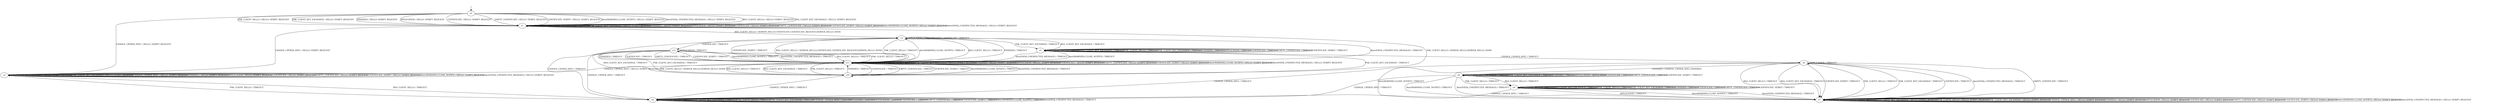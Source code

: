 digraph h3 {
s0 [label="s0"];
s1 [label="s1"];
s2 [label="s2"];
s3 [label="s3"];
s4 [label="s4"];
s10 [label="s10"];
s5 [label="s5"];
s11 [label="s11"];
s12 [label="s12"];
s6 [label="s6"];
s7 [label="s7"];
s8 [label="s8"];
s9 [label="s9"];
s0 -> s1 [label="RSA_CLIENT_HELLO / HELLO_VERIFY_REQUEST"];
s0 -> s1 [label="RSA_CLIENT_KEY_EXCHANGE / HELLO_VERIFY_REQUEST"];
s0 -> s1 [label="PSK_CLIENT_HELLO / HELLO_VERIFY_REQUEST"];
s0 -> s1 [label="PSK_CLIENT_KEY_EXCHANGE / HELLO_VERIFY_REQUEST"];
s0 -> s2 [label="CHANGE_CIPHER_SPEC / HELLO_VERIFY_REQUEST"];
s0 -> s1 [label="FINISHED / HELLO_VERIFY_REQUEST"];
s0 -> s1 [label="APPLICATION / HELLO_VERIFY_REQUEST"];
s0 -> s1 [label="CERTIFICATE / HELLO_VERIFY_REQUEST"];
s0 -> s1 [label="EMPTY_CERTIFICATE / HELLO_VERIFY_REQUEST"];
s0 -> s1 [label="CERTIFICATE_VERIFY / HELLO_VERIFY_REQUEST"];
s0 -> s1 [label="Alert(WARNING,CLOSE_NOTIFY) / HELLO_VERIFY_REQUEST"];
s0 -> s1 [label="Alert(FATAL,UNEXPECTED_MESSAGE) / HELLO_VERIFY_REQUEST"];
s1 -> s3 [label="RSA_CLIENT_HELLO / SERVER_HELLO,CERTIFICATE,CERTIFICATE_REQUEST,SERVER_HELLO_DONE"];
s1 -> s1 [label="RSA_CLIENT_KEY_EXCHANGE / HELLO_VERIFY_REQUEST"];
s1 -> s10 [label="PSK_CLIENT_HELLO / SERVER_HELLO,SERVER_HELLO_DONE"];
s1 -> s1 [label="PSK_CLIENT_KEY_EXCHANGE / HELLO_VERIFY_REQUEST"];
s1 -> s2 [label="CHANGE_CIPHER_SPEC / HELLO_VERIFY_REQUEST"];
s1 -> s1 [label="FINISHED / HELLO_VERIFY_REQUEST"];
s1 -> s1 [label="APPLICATION / HELLO_VERIFY_REQUEST"];
s1 -> s1 [label="CERTIFICATE / HELLO_VERIFY_REQUEST"];
s1 -> s1 [label="EMPTY_CERTIFICATE / HELLO_VERIFY_REQUEST"];
s1 -> s1 [label="CERTIFICATE_VERIFY / HELLO_VERIFY_REQUEST"];
s1 -> s1 [label="Alert(WARNING,CLOSE_NOTIFY) / HELLO_VERIFY_REQUEST"];
s1 -> s1 [label="Alert(FATAL,UNEXPECTED_MESSAGE) / HELLO_VERIFY_REQUEST"];
s2 -> s4 [label="RSA_CLIENT_HELLO / TIMEOUT"];
s2 -> s2 [label="RSA_CLIENT_KEY_EXCHANGE / HELLO_VERIFY_REQUEST"];
s2 -> s4 [label="PSK_CLIENT_HELLO / TIMEOUT"];
s2 -> s2 [label="PSK_CLIENT_KEY_EXCHANGE / HELLO_VERIFY_REQUEST"];
s2 -> s2 [label="CHANGE_CIPHER_SPEC / HELLO_VERIFY_REQUEST"];
s2 -> s2 [label="FINISHED / HELLO_VERIFY_REQUEST"];
s2 -> s2 [label="APPLICATION / HELLO_VERIFY_REQUEST"];
s2 -> s2 [label="CERTIFICATE / HELLO_VERIFY_REQUEST"];
s2 -> s2 [label="EMPTY_CERTIFICATE / HELLO_VERIFY_REQUEST"];
s2 -> s2 [label="CERTIFICATE_VERIFY / HELLO_VERIFY_REQUEST"];
s2 -> s2 [label="Alert(WARNING,CLOSE_NOTIFY) / HELLO_VERIFY_REQUEST"];
s2 -> s2 [label="Alert(FATAL,UNEXPECTED_MESSAGE) / HELLO_VERIFY_REQUEST"];
s3 -> s11 [label="RSA_CLIENT_HELLO / TIMEOUT"];
s3 -> s5 [label="RSA_CLIENT_KEY_EXCHANGE / TIMEOUT"];
s3 -> s11 [label="PSK_CLIENT_HELLO / TIMEOUT"];
s3 -> s5 [label="PSK_CLIENT_KEY_EXCHANGE / TIMEOUT"];
s3 -> s4 [label="CHANGE_CIPHER_SPEC / TIMEOUT"];
s3 -> s11 [label="FINISHED / TIMEOUT"];
s3 -> s3 [label="APPLICATION / TIMEOUT"];
s3 -> s12 [label="CERTIFICATE / TIMEOUT"];
s3 -> s3 [label="EMPTY_CERTIFICATE / TIMEOUT"];
s3 -> s11 [label="CERTIFICATE_VERIFY / TIMEOUT"];
s3 -> s11 [label="Alert(WARNING,CLOSE_NOTIFY) / TIMEOUT"];
s3 -> s11 [label="Alert(FATAL,UNEXPECTED_MESSAGE) / TIMEOUT"];
s4 -> s4 [label="RSA_CLIENT_HELLO / TIMEOUT"];
s4 -> s4 [label="RSA_CLIENT_KEY_EXCHANGE / TIMEOUT"];
s4 -> s4 [label="PSK_CLIENT_HELLO / TIMEOUT"];
s4 -> s4 [label="PSK_CLIENT_KEY_EXCHANGE / TIMEOUT"];
s4 -> s4 [label="CHANGE_CIPHER_SPEC / TIMEOUT"];
s4 -> s4 [label="FINISHED / TIMEOUT"];
s4 -> s4 [label="APPLICATION / TIMEOUT"];
s4 -> s4 [label="CERTIFICATE / TIMEOUT"];
s4 -> s4 [label="EMPTY_CERTIFICATE / TIMEOUT"];
s4 -> s4 [label="CERTIFICATE_VERIFY / TIMEOUT"];
s4 -> s4 [label="Alert(WARNING,CLOSE_NOTIFY) / TIMEOUT"];
s4 -> s4 [label="Alert(FATAL,UNEXPECTED_MESSAGE) / TIMEOUT"];
s10 -> s11 [label="RSA_CLIENT_HELLO / TIMEOUT"];
s10 -> s11 [label="RSA_CLIENT_KEY_EXCHANGE / TIMEOUT"];
s10 -> s11 [label="PSK_CLIENT_HELLO / TIMEOUT"];
s10 -> s5 [label="PSK_CLIENT_KEY_EXCHANGE / TIMEOUT"];
s10 -> s4 [label="CHANGE_CIPHER_SPEC / TIMEOUT"];
s10 -> s11 [label="FINISHED / TIMEOUT"];
s10 -> s10 [label="APPLICATION / TIMEOUT"];
s10 -> s11 [label="CERTIFICATE / TIMEOUT"];
s10 -> s11 [label="EMPTY_CERTIFICATE / TIMEOUT"];
s10 -> s11 [label="CERTIFICATE_VERIFY / TIMEOUT"];
s10 -> s11 [label="Alert(WARNING,CLOSE_NOTIFY) / TIMEOUT"];
s10 -> s11 [label="Alert(FATAL,UNEXPECTED_MESSAGE) / TIMEOUT"];
s5 -> s5 [label="RSA_CLIENT_HELLO / TIMEOUT"];
s5 -> s5 [label="RSA_CLIENT_KEY_EXCHANGE / TIMEOUT"];
s5 -> s5 [label="PSK_CLIENT_HELLO / TIMEOUT"];
s5 -> s5 [label="PSK_CLIENT_KEY_EXCHANGE / TIMEOUT"];
s5 -> s6 [label="CHANGE_CIPHER_SPEC / TIMEOUT"];
s5 -> s5 [label="FINISHED / TIMEOUT"];
s5 -> s5 [label="APPLICATION / TIMEOUT"];
s5 -> s5 [label="CERTIFICATE / TIMEOUT"];
s5 -> s5 [label="EMPTY_CERTIFICATE / TIMEOUT"];
s5 -> s5 [label="CERTIFICATE_VERIFY / TIMEOUT"];
s5 -> s11 [label="Alert(WARNING,CLOSE_NOTIFY) / TIMEOUT"];
s5 -> s11 [label="Alert(FATAL,UNEXPECTED_MESSAGE) / TIMEOUT"];
s11 -> s3 [label="RSA_CLIENT_HELLO / SERVER_HELLO,CERTIFICATE,CERTIFICATE_REQUEST,SERVER_HELLO_DONE"];
s11 -> s11 [label="RSA_CLIENT_KEY_EXCHANGE / HELLO_VERIFY_REQUEST"];
s11 -> s10 [label="PSK_CLIENT_HELLO / SERVER_HELLO,SERVER_HELLO_DONE"];
s11 -> s11 [label="PSK_CLIENT_KEY_EXCHANGE / HELLO_VERIFY_REQUEST"];
s11 -> s2 [label="CHANGE_CIPHER_SPEC / HELLO_VERIFY_REQUEST"];
s11 -> s11 [label="FINISHED / HELLO_VERIFY_REQUEST"];
s11 -> s11 [label="APPLICATION / HELLO_VERIFY_REQUEST"];
s11 -> s11 [label="CERTIFICATE / HELLO_VERIFY_REQUEST"];
s11 -> s11 [label="EMPTY_CERTIFICATE / HELLO_VERIFY_REQUEST"];
s11 -> s11 [label="CERTIFICATE_VERIFY / HELLO_VERIFY_REQUEST"];
s11 -> s11 [label="Alert(WARNING,CLOSE_NOTIFY) / HELLO_VERIFY_REQUEST"];
s11 -> s11 [label="Alert(FATAL,UNEXPECTED_MESSAGE) / HELLO_VERIFY_REQUEST"];
s12 -> s11 [label="RSA_CLIENT_HELLO / TIMEOUT"];
s12 -> s10 [label="RSA_CLIENT_KEY_EXCHANGE / TIMEOUT"];
s12 -> s11 [label="PSK_CLIENT_HELLO / TIMEOUT"];
s12 -> s10 [label="PSK_CLIENT_KEY_EXCHANGE / TIMEOUT"];
s12 -> s4 [label="CHANGE_CIPHER_SPEC / TIMEOUT"];
s12 -> s11 [label="FINISHED / TIMEOUT"];
s12 -> s12 [label="APPLICATION / TIMEOUT"];
s12 -> s11 [label="CERTIFICATE / TIMEOUT"];
s12 -> s11 [label="EMPTY_CERTIFICATE / TIMEOUT"];
s12 -> s11 [label="CERTIFICATE_VERIFY / TIMEOUT"];
s12 -> s11 [label="Alert(WARNING,CLOSE_NOTIFY) / TIMEOUT"];
s12 -> s11 [label="Alert(FATAL,UNEXPECTED_MESSAGE) / TIMEOUT"];
s6 -> s7 [label="RSA_CLIENT_HELLO / TIMEOUT"];
s6 -> s7 [label="RSA_CLIENT_KEY_EXCHANGE / TIMEOUT"];
s6 -> s7 [label="PSK_CLIENT_HELLO / TIMEOUT"];
s6 -> s7 [label="PSK_CLIENT_KEY_EXCHANGE / TIMEOUT"];
s6 -> s4 [label="CHANGE_CIPHER_SPEC / TIMEOUT"];
s6 -> s8 [label="FINISHED / CHANGE_CIPHER_SPEC,FINISHED"];
s6 -> s6 [label="APPLICATION / TIMEOUT"];
s6 -> s7 [label="CERTIFICATE / TIMEOUT"];
s6 -> s7 [label="EMPTY_CERTIFICATE / TIMEOUT"];
s6 -> s7 [label="CERTIFICATE_VERIFY / TIMEOUT"];
s6 -> s7 [label="Alert(WARNING,CLOSE_NOTIFY) / TIMEOUT"];
s6 -> s7 [label="Alert(FATAL,UNEXPECTED_MESSAGE) / TIMEOUT"];
s7 -> s7 [label="RSA_CLIENT_HELLO / HELLO_VERIFY_REQUEST"];
s7 -> s7 [label="RSA_CLIENT_KEY_EXCHANGE / HELLO_VERIFY_REQUEST"];
s7 -> s7 [label="PSK_CLIENT_HELLO / HELLO_VERIFY_REQUEST"];
s7 -> s7 [label="PSK_CLIENT_KEY_EXCHANGE / HELLO_VERIFY_REQUEST"];
s7 -> s7 [label="CHANGE_CIPHER_SPEC / HELLO_VERIFY_REQUEST"];
s7 -> s7 [label="FINISHED / HELLO_VERIFY_REQUEST"];
s7 -> s7 [label="APPLICATION / HELLO_VERIFY_REQUEST"];
s7 -> s7 [label="CERTIFICATE / HELLO_VERIFY_REQUEST"];
s7 -> s7 [label="EMPTY_CERTIFICATE / HELLO_VERIFY_REQUEST"];
s7 -> s7 [label="CERTIFICATE_VERIFY / HELLO_VERIFY_REQUEST"];
s7 -> s7 [label="Alert(WARNING,CLOSE_NOTIFY) / HELLO_VERIFY_REQUEST"];
s7 -> s7 [label="Alert(FATAL,UNEXPECTED_MESSAGE) / HELLO_VERIFY_REQUEST"];
s8 -> s9 [label="RSA_CLIENT_HELLO / TIMEOUT"];
s8 -> s8 [label="RSA_CLIENT_KEY_EXCHANGE / TIMEOUT"];
s8 -> s9 [label="PSK_CLIENT_HELLO / TIMEOUT"];
s8 -> s8 [label="PSK_CLIENT_KEY_EXCHANGE / TIMEOUT"];
s8 -> s4 [label="CHANGE_CIPHER_SPEC / TIMEOUT"];
s8 -> s8 [label="FINISHED / TIMEOUT"];
s8 -> s8 [label="APPLICATION / APPLICATION"];
s8 -> s8 [label="CERTIFICATE / TIMEOUT"];
s8 -> s8 [label="EMPTY_CERTIFICATE / TIMEOUT"];
s8 -> s8 [label="CERTIFICATE_VERIFY / TIMEOUT"];
s8 -> s7 [label="Alert(WARNING,CLOSE_NOTIFY) / TIMEOUT"];
s8 -> s7 [label="Alert(FATAL,UNEXPECTED_MESSAGE) / TIMEOUT"];
s9 -> s9 [label="RSA_CLIENT_HELLO / TIMEOUT"];
s9 -> s9 [label="RSA_CLIENT_KEY_EXCHANGE / TIMEOUT"];
s9 -> s9 [label="PSK_CLIENT_HELLO / TIMEOUT"];
s9 -> s9 [label="PSK_CLIENT_KEY_EXCHANGE / TIMEOUT"];
s9 -> s4 [label="CHANGE_CIPHER_SPEC / TIMEOUT"];
s9 -> s9 [label="FINISHED / TIMEOUT"];
s9 -> s7 [label="APPLICATION / TIMEOUT"];
s9 -> s9 [label="CERTIFICATE / TIMEOUT"];
s9 -> s9 [label="EMPTY_CERTIFICATE / TIMEOUT"];
s9 -> s9 [label="CERTIFICATE_VERIFY / TIMEOUT"];
s9 -> s7 [label="Alert(WARNING,CLOSE_NOTIFY) / TIMEOUT"];
s9 -> s7 [label="Alert(FATAL,UNEXPECTED_MESSAGE) / TIMEOUT"];
__start0 [shape=none, label=""];
__start0 -> s0 [label=""];
}
